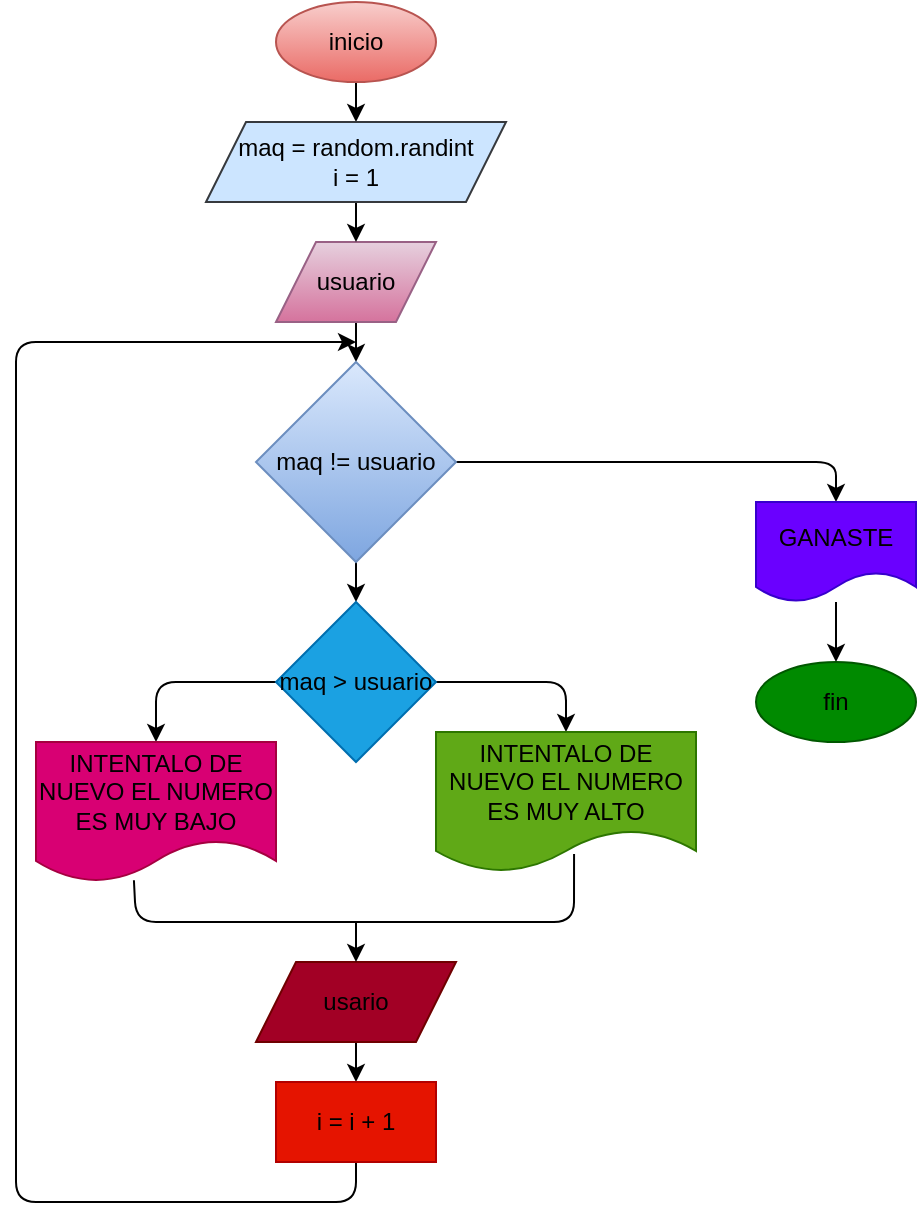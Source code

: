 <mxfile>
    <diagram id="RLO_dxKtDWQYqJoBGtYz" name="Página-1">
        <mxGraphModel dx="662" dy="461" grid="1" gridSize="10" guides="1" tooltips="1" connect="1" arrows="1" fold="1" page="1" pageScale="1" pageWidth="827" pageHeight="1169" math="0" shadow="0">
            <root>
                <mxCell id="0"/>
                <mxCell id="1" parent="0"/>
                <mxCell id="20" value="" style="edgeStyle=none;html=1;fontColor=#000000;" edge="1" parent="1" source="2" target="16">
                    <mxGeometry relative="1" as="geometry"/>
                </mxCell>
                <mxCell id="2" value="&lt;font color=&quot;#000000&quot;&gt;inicio&lt;/font&gt;" style="ellipse;whiteSpace=wrap;html=1;fillColor=#f8cecc;gradientColor=#ea6b66;strokeColor=#b85450;" vertex="1" parent="1">
                    <mxGeometry x="280" y="30" width="80" height="40" as="geometry"/>
                </mxCell>
                <mxCell id="18" value="" style="edgeStyle=none;html=1;fontColor=#000000;" edge="1" parent="1" source="3" target="5">
                    <mxGeometry relative="1" as="geometry"/>
                </mxCell>
                <mxCell id="3" value="&lt;font color=&quot;#000000&quot;&gt;usuario&lt;br&gt;&lt;/font&gt;" style="shape=parallelogram;perimeter=parallelogramPerimeter;whiteSpace=wrap;html=1;fixedSize=1;fillColor=#e6d0de;gradientColor=#d5739d;strokeColor=#996185;" vertex="1" parent="1">
                    <mxGeometry x="280" y="150" width="80" height="40" as="geometry"/>
                </mxCell>
                <mxCell id="14" value="" style="edgeStyle=none;html=1;fontColor=#000000;entryX=0.5;entryY=0;entryDx=0;entryDy=0;" edge="1" parent="1" source="5" target="21">
                    <mxGeometry relative="1" as="geometry">
                        <mxPoint x="320" y="330" as="targetPoint"/>
                    </mxGeometry>
                </mxCell>
                <mxCell id="38" style="edgeStyle=none;html=1;exitX=1;exitY=0.5;exitDx=0;exitDy=0;entryX=0.5;entryY=0;entryDx=0;entryDy=0;fontColor=#000000;endArrow=classic;endFill=1;" edge="1" parent="1" source="5" target="36">
                    <mxGeometry relative="1" as="geometry">
                        <Array as="points">
                            <mxPoint x="560" y="260"/>
                        </Array>
                    </mxGeometry>
                </mxCell>
                <mxCell id="5" value="&lt;font color=&quot;#000000&quot;&gt;maq != usuario&lt;/font&gt;" style="rhombus;whiteSpace=wrap;html=1;fillColor=#dae8fc;gradientColor=#7ea6e0;strokeColor=#6c8ebf;" vertex="1" parent="1">
                    <mxGeometry x="270" y="210" width="100" height="100" as="geometry"/>
                </mxCell>
                <mxCell id="19" style="edgeStyle=none;html=1;exitX=0.5;exitY=1;exitDx=0;exitDy=0;entryX=0.5;entryY=0;entryDx=0;entryDy=0;fontColor=#000000;" edge="1" parent="1" source="16" target="3">
                    <mxGeometry relative="1" as="geometry"/>
                </mxCell>
                <mxCell id="16" value="&lt;font color=&quot;#000000&quot;&gt;maq = random.randint&lt;br&gt;i = 1&lt;br&gt;&lt;/font&gt;" style="shape=parallelogram;perimeter=parallelogramPerimeter;whiteSpace=wrap;html=1;fixedSize=1;fillColor=#cce5ff;strokeColor=#36393d;" vertex="1" parent="1">
                    <mxGeometry x="245" y="90" width="150" height="40" as="geometry"/>
                </mxCell>
                <mxCell id="26" style="edgeStyle=none;html=1;exitX=1;exitY=0.5;exitDx=0;exitDy=0;entryX=0.5;entryY=0;entryDx=0;entryDy=0;fontColor=#000000;" edge="1" parent="1" source="21" target="23">
                    <mxGeometry relative="1" as="geometry">
                        <Array as="points">
                            <mxPoint x="425" y="370"/>
                        </Array>
                    </mxGeometry>
                </mxCell>
                <mxCell id="28" style="edgeStyle=none;html=1;exitX=0;exitY=0.5;exitDx=0;exitDy=0;entryX=0.5;entryY=0;entryDx=0;entryDy=0;fontColor=#000000;" edge="1" parent="1" source="21" target="27">
                    <mxGeometry relative="1" as="geometry">
                        <Array as="points">
                            <mxPoint x="220" y="370"/>
                        </Array>
                    </mxGeometry>
                </mxCell>
                <mxCell id="21" value="&lt;font color=&quot;#000000&quot;&gt;maq &amp;gt; usuario&lt;/font&gt;" style="rhombus;whiteSpace=wrap;html=1;fontColor=#ffffff;fillColor=#1ba1e2;strokeColor=#006EAF;" vertex="1" parent="1">
                    <mxGeometry x="280" y="330" width="80" height="80" as="geometry"/>
                </mxCell>
                <mxCell id="34" style="edgeStyle=none;html=1;fontColor=#000000;entryX=0.408;entryY=0.988;entryDx=0;entryDy=0;entryPerimeter=0;exitX=0.531;exitY=0.871;exitDx=0;exitDy=0;exitPerimeter=0;endArrow=none;endFill=0;" edge="1" parent="1" source="23" target="27">
                    <mxGeometry relative="1" as="geometry">
                        <mxPoint x="190" y="480" as="targetPoint"/>
                        <mxPoint x="440" y="460" as="sourcePoint"/>
                        <Array as="points">
                            <mxPoint x="429" y="490"/>
                            <mxPoint x="210" y="490"/>
                        </Array>
                    </mxGeometry>
                </mxCell>
                <mxCell id="23" value="&lt;font color=&quot;#000000&quot;&gt;INTENTALO DE NUEVO EL NUMERO ES MUY ALTO&lt;/font&gt;" style="shape=document;whiteSpace=wrap;html=1;boundedLbl=1;fontColor=#ffffff;fillColor=#60a917;strokeColor=#2D7600;" vertex="1" parent="1">
                    <mxGeometry x="360" y="395" width="130" height="70" as="geometry"/>
                </mxCell>
                <mxCell id="27" value="&lt;font color=&quot;#000000&quot;&gt;INTENTALO DE NUEVO EL NUMERO ES MUY BAJO&lt;/font&gt;" style="shape=document;whiteSpace=wrap;html=1;boundedLbl=1;fontColor=#ffffff;fillColor=#d80073;strokeColor=#A50040;" vertex="1" parent="1">
                    <mxGeometry x="160" y="400" width="120" height="70" as="geometry"/>
                </mxCell>
                <mxCell id="39" value="" style="edgeStyle=none;html=1;fontColor=#000000;endArrow=classic;endFill=1;" edge="1" parent="1" source="36" target="37">
                    <mxGeometry relative="1" as="geometry"/>
                </mxCell>
                <mxCell id="36" value="&lt;font color=&quot;#000000&quot;&gt;GANASTE&lt;/font&gt;" style="shape=document;whiteSpace=wrap;html=1;boundedLbl=1;fontColor=#ffffff;fillColor=#6a00ff;strokeColor=#3700CC;" vertex="1" parent="1">
                    <mxGeometry x="520" y="280" width="80" height="50" as="geometry"/>
                </mxCell>
                <mxCell id="37" value="&lt;font color=&quot;#000000&quot;&gt;fin&lt;/font&gt;" style="ellipse;whiteSpace=wrap;html=1;fontColor=#ffffff;fillColor=#008a00;strokeColor=#005700;" vertex="1" parent="1">
                    <mxGeometry x="520" y="360" width="80" height="40" as="geometry"/>
                </mxCell>
                <mxCell id="43" value="" style="edgeStyle=none;html=1;fontColor=#000000;endArrow=classic;endFill=1;" edge="1" parent="1" source="40" target="42">
                    <mxGeometry relative="1" as="geometry"/>
                </mxCell>
                <mxCell id="40" value="&lt;font color=&quot;#000000&quot;&gt;usario&lt;/font&gt;" style="shape=parallelogram;perimeter=parallelogramPerimeter;whiteSpace=wrap;html=1;fixedSize=1;fontColor=#ffffff;fillColor=#a20025;strokeColor=#6F0000;" vertex="1" parent="1">
                    <mxGeometry x="270" y="510" width="100" height="40" as="geometry"/>
                </mxCell>
                <mxCell id="44" style="edgeStyle=none;html=1;fontColor=#000000;endArrow=classic;endFill=1;" edge="1" parent="1" source="42">
                    <mxGeometry relative="1" as="geometry">
                        <mxPoint x="320" y="200" as="targetPoint"/>
                        <Array as="points">
                            <mxPoint x="320" y="630"/>
                            <mxPoint x="150" y="630"/>
                            <mxPoint x="150" y="200"/>
                        </Array>
                    </mxGeometry>
                </mxCell>
                <mxCell id="42" value="&lt;font color=&quot;#000000&quot;&gt;i = i + 1&lt;/font&gt;" style="rounded=0;whiteSpace=wrap;html=1;fontColor=#ffffff;fillColor=#e51400;strokeColor=#B20000;" vertex="1" parent="1">
                    <mxGeometry x="280" y="570" width="80" height="40" as="geometry"/>
                </mxCell>
                <mxCell id="45" value="" style="endArrow=classic;html=1;fontColor=#000000;entryX=0.5;entryY=0;entryDx=0;entryDy=0;" edge="1" parent="1" target="40">
                    <mxGeometry width="50" height="50" relative="1" as="geometry">
                        <mxPoint x="320" y="490" as="sourcePoint"/>
                        <mxPoint x="440" y="420" as="targetPoint"/>
                    </mxGeometry>
                </mxCell>
            </root>
        </mxGraphModel>
    </diagram>
</mxfile>
